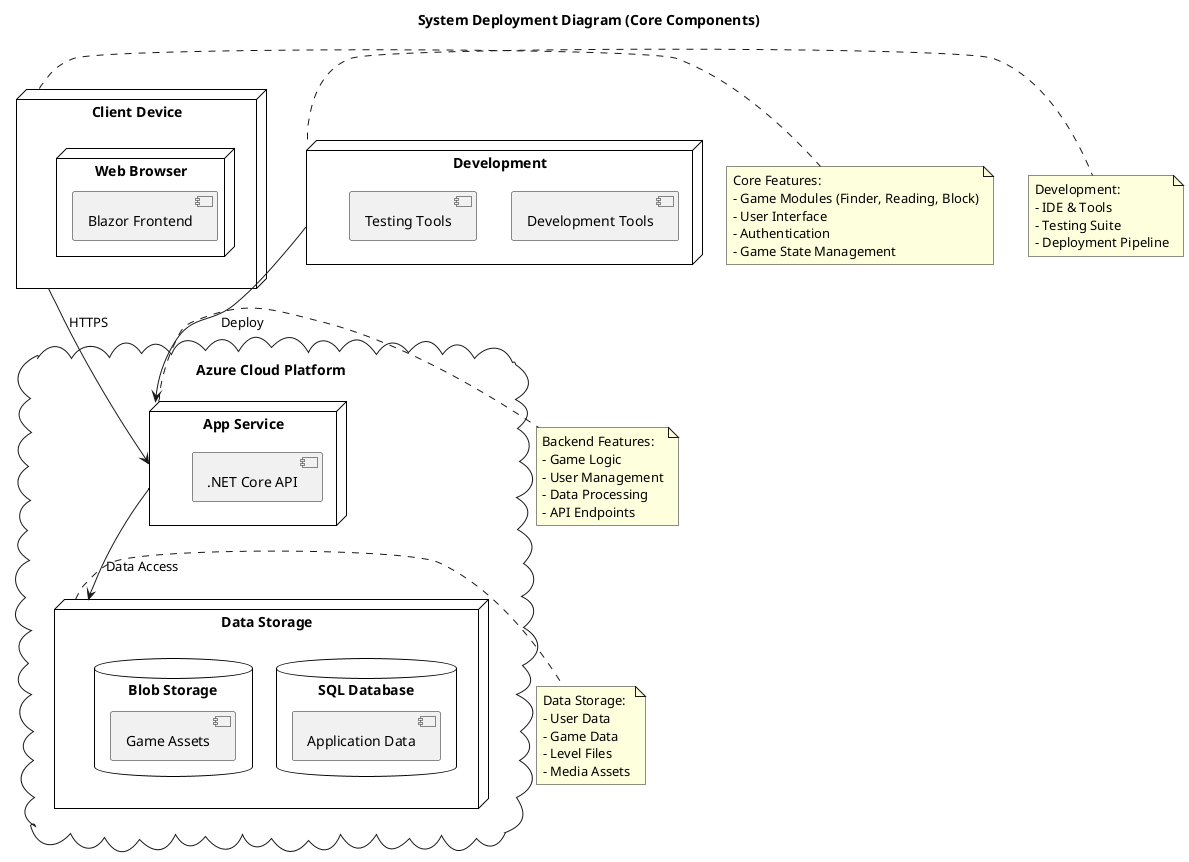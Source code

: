 @startuml
' =============================================
' System Deployment Diagram
' =============================================
' This diagram illustrates the physical deployment architecture of the educational game platform,
' showing how different components are distributed across various environments.
'
' Deployment Overview:
' - Client Side: Web browser-based Blazor frontend
' - Azure Cloud: Core application services and data storage
' - Development: Tools and environments for development
'
' Infrastructure Components:
' - App Service: Hosts the .NET Core API
' - SQL Database: Stores application data
' - Blob Storage: Manages game assets
' - Development Tools: IDE and testing environment
'
' Communication:
' - HTTPS for client-server communication
' - Secure data access between services
' - Deployment pipeline from development
' =============================================

title System Deployment Diagram (Core Components)

' Style settings
skinparam node {
    BackgroundColor White
    BorderColor Black
}

skinparam database {
    BackgroundColor White
    BorderColor Black
}

' Client Side
node "Client Device" as client {
    node "Web Browser" {
        [Blazor Frontend]
    }
}

' Azure Cloud Platform
cloud "Azure Cloud Platform" {
    node "App Service" as appService {
        [.NET Core API]
    }

    node "Data Storage" as storage {
        database "SQL Database" {
            [Application Data]
        }
        database "Blob Storage" {
            [Game Assets]
        }
    }
}

' Development
node "Development" as dev {
    [Development Tools]
    [Testing Tools]
}

' Communication Paths
client --> appService : HTTPS
appService --> storage : Data Access
dev --> appService : Deploy

' Core Notes
note right of client
  Core Features:
  - Game Modules (Finder, Reading, Block)
  - User Interface
  - Authentication
  - Game State Management
end note

note right of appService
  Backend Features:
  - Game Logic
  - User Management
  - Data Processing
  - API Endpoints
end note

note right of storage
  Data Storage:
  - User Data
  - Game Data
  - Level Files
  - Media Assets
end note

note right of dev
  Development:
  - IDE & Tools
  - Testing Suite
  - Deployment Pipeline
end note

@enduml 